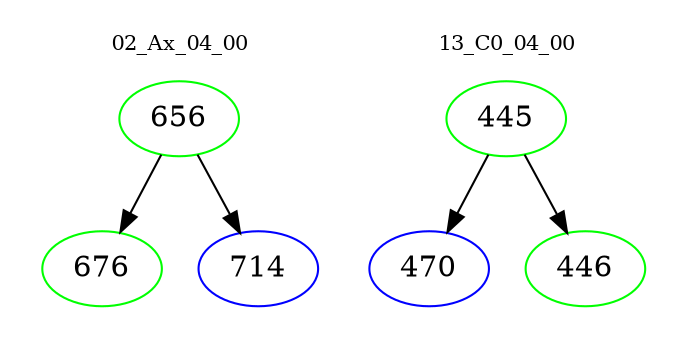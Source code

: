 digraph{
subgraph cluster_0 {
color = white
label = "02_Ax_04_00";
fontsize=10;
T0_656 [label="656", color="green"]
T0_656 -> T0_676 [color="black"]
T0_676 [label="676", color="green"]
T0_656 -> T0_714 [color="black"]
T0_714 [label="714", color="blue"]
}
subgraph cluster_1 {
color = white
label = "13_C0_04_00";
fontsize=10;
T1_445 [label="445", color="green"]
T1_445 -> T1_470 [color="black"]
T1_470 [label="470", color="blue"]
T1_445 -> T1_446 [color="black"]
T1_446 [label="446", color="green"]
}
}
